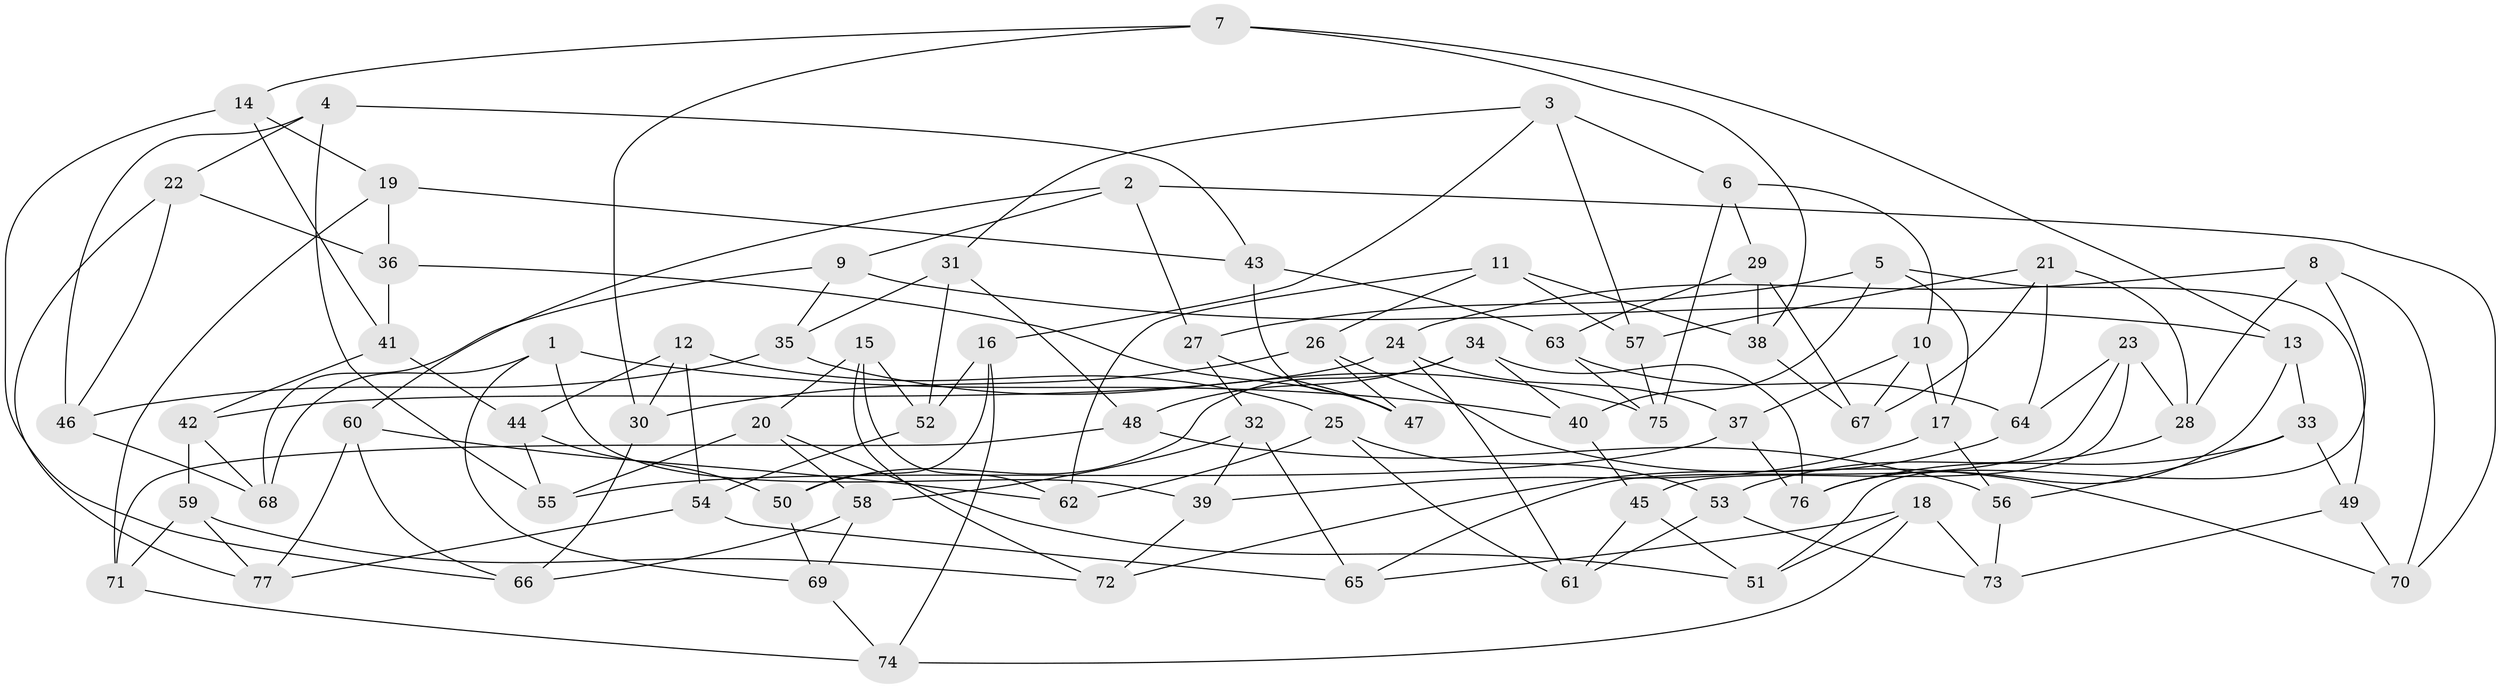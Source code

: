 // coarse degree distribution, {6: 0.627906976744186, 4: 0.18604651162790697, 5: 0.16279069767441862, 3: 0.023255813953488372}
// Generated by graph-tools (version 1.1) at 2025/42/03/06/25 10:42:19]
// undirected, 77 vertices, 154 edges
graph export_dot {
graph [start="1"]
  node [color=gray90,style=filled];
  1;
  2;
  3;
  4;
  5;
  6;
  7;
  8;
  9;
  10;
  11;
  12;
  13;
  14;
  15;
  16;
  17;
  18;
  19;
  20;
  21;
  22;
  23;
  24;
  25;
  26;
  27;
  28;
  29;
  30;
  31;
  32;
  33;
  34;
  35;
  36;
  37;
  38;
  39;
  40;
  41;
  42;
  43;
  44;
  45;
  46;
  47;
  48;
  49;
  50;
  51;
  52;
  53;
  54;
  55;
  56;
  57;
  58;
  59;
  60;
  61;
  62;
  63;
  64;
  65;
  66;
  67;
  68;
  69;
  70;
  71;
  72;
  73;
  74;
  75;
  76;
  77;
  1 -- 40;
  1 -- 68;
  1 -- 39;
  1 -- 69;
  2 -- 27;
  2 -- 60;
  2 -- 9;
  2 -- 70;
  3 -- 57;
  3 -- 6;
  3 -- 16;
  3 -- 31;
  4 -- 22;
  4 -- 46;
  4 -- 43;
  4 -- 55;
  5 -- 49;
  5 -- 40;
  5 -- 17;
  5 -- 27;
  6 -- 29;
  6 -- 75;
  6 -- 10;
  7 -- 38;
  7 -- 13;
  7 -- 30;
  7 -- 14;
  8 -- 70;
  8 -- 28;
  8 -- 24;
  8 -- 51;
  9 -- 68;
  9 -- 13;
  9 -- 35;
  10 -- 67;
  10 -- 37;
  10 -- 17;
  11 -- 38;
  11 -- 62;
  11 -- 26;
  11 -- 57;
  12 -- 44;
  12 -- 30;
  12 -- 25;
  12 -- 54;
  13 -- 76;
  13 -- 33;
  14 -- 19;
  14 -- 41;
  14 -- 66;
  15 -- 72;
  15 -- 20;
  15 -- 62;
  15 -- 52;
  16 -- 52;
  16 -- 74;
  16 -- 50;
  17 -- 39;
  17 -- 56;
  18 -- 74;
  18 -- 73;
  18 -- 51;
  18 -- 65;
  19 -- 36;
  19 -- 71;
  19 -- 43;
  20 -- 58;
  20 -- 51;
  20 -- 55;
  21 -- 57;
  21 -- 28;
  21 -- 64;
  21 -- 67;
  22 -- 36;
  22 -- 46;
  22 -- 77;
  23 -- 64;
  23 -- 28;
  23 -- 45;
  23 -- 65;
  24 -- 37;
  24 -- 42;
  24 -- 61;
  25 -- 53;
  25 -- 62;
  25 -- 61;
  26 -- 30;
  26 -- 47;
  26 -- 70;
  27 -- 32;
  27 -- 47;
  28 -- 53;
  29 -- 67;
  29 -- 38;
  29 -- 63;
  30 -- 66;
  31 -- 52;
  31 -- 35;
  31 -- 48;
  32 -- 58;
  32 -- 65;
  32 -- 39;
  33 -- 76;
  33 -- 56;
  33 -- 49;
  34 -- 76;
  34 -- 50;
  34 -- 48;
  34 -- 40;
  35 -- 75;
  35 -- 46;
  36 -- 47;
  36 -- 41;
  37 -- 76;
  37 -- 55;
  38 -- 67;
  39 -- 72;
  40 -- 45;
  41 -- 42;
  41 -- 44;
  42 -- 68;
  42 -- 59;
  43 -- 63;
  43 -- 47;
  44 -- 55;
  44 -- 50;
  45 -- 61;
  45 -- 51;
  46 -- 68;
  48 -- 56;
  48 -- 71;
  49 -- 70;
  49 -- 73;
  50 -- 69;
  52 -- 54;
  53 -- 73;
  53 -- 61;
  54 -- 65;
  54 -- 77;
  56 -- 73;
  57 -- 75;
  58 -- 66;
  58 -- 69;
  59 -- 71;
  59 -- 72;
  59 -- 77;
  60 -- 62;
  60 -- 66;
  60 -- 77;
  63 -- 75;
  63 -- 64;
  64 -- 72;
  69 -- 74;
  71 -- 74;
}
